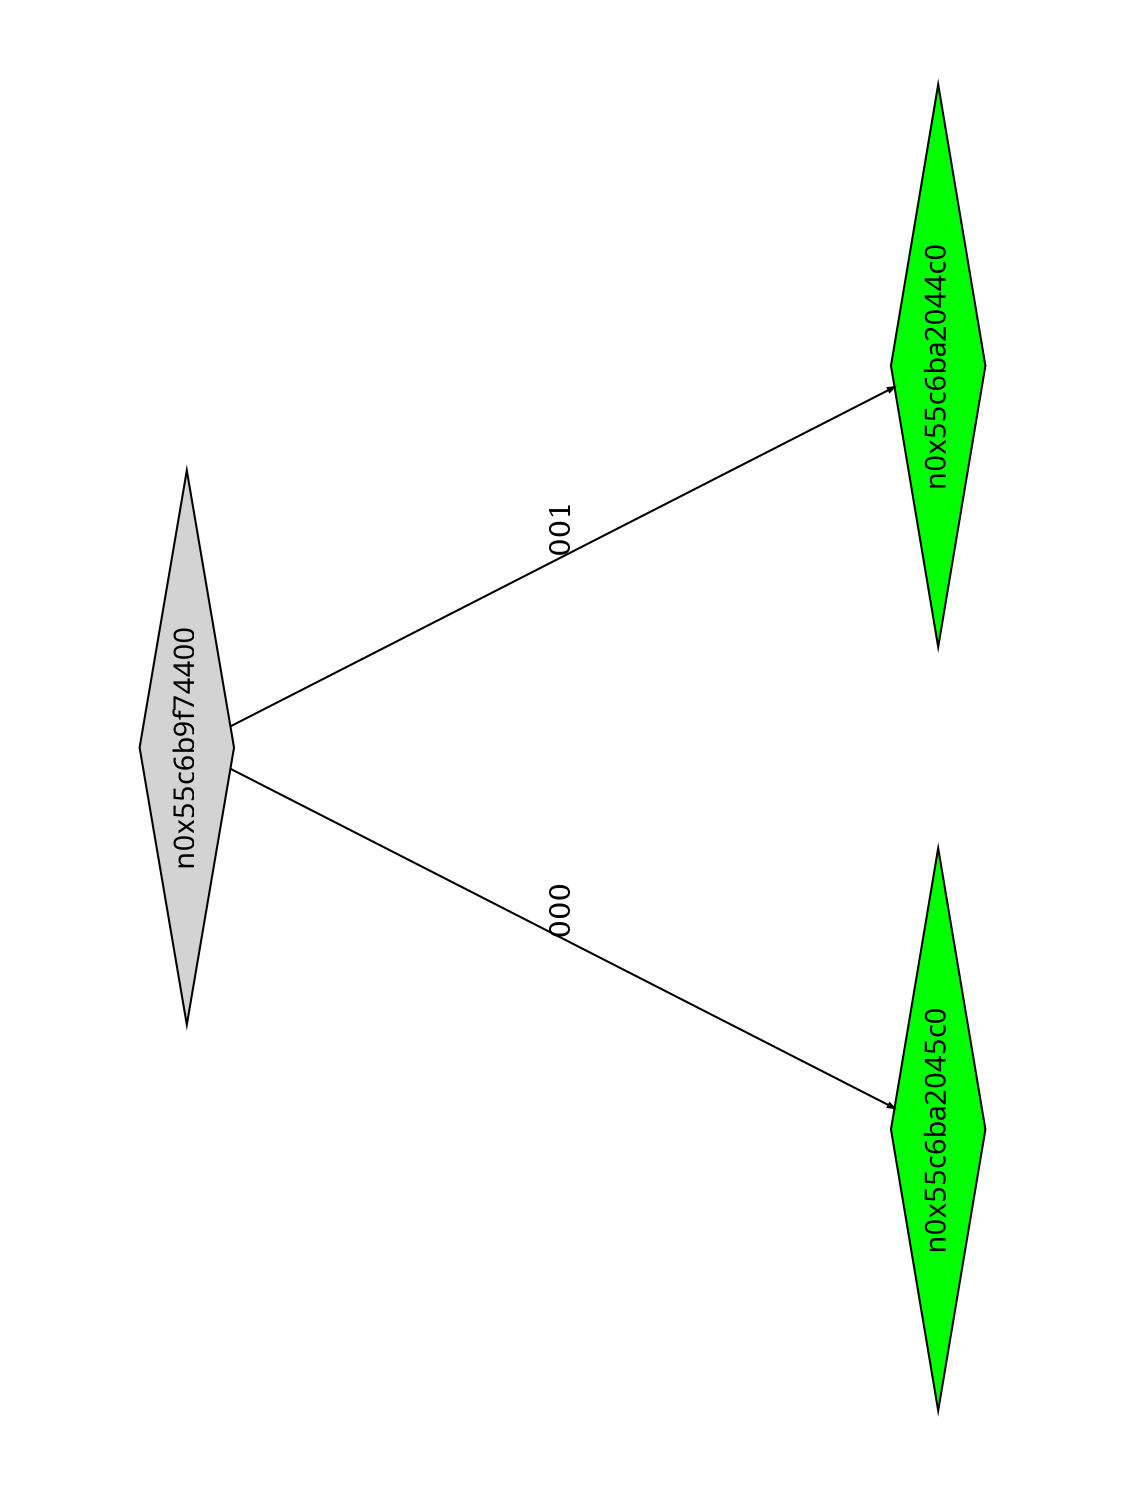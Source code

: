 digraph G {
	size="10,7.5";
	ratio=fill;
	rotate=90;
	center = "true";
	node [style="filled",width=.1,height=.1,fontname="Terminus"]
	edge [arrowsize=.3]
	n0x55c6b9f74400 [shape=diamond];
	n0x55c6b9f74400 -> n0x55c6ba2045c0 [label=000];
	n0x55c6b9f74400 -> n0x55c6ba2044c0 [label=001];
	n0x55c6ba2044c0 [shape=diamond,fillcolor=green];
	n0x55c6ba2045c0 [shape=diamond,fillcolor=green];
}

